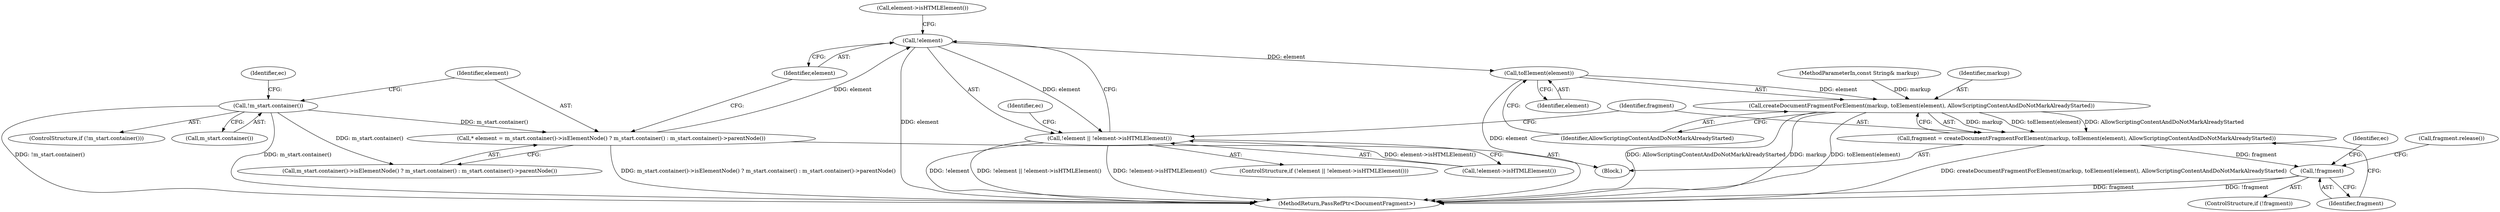 digraph "1_Chrome_73edae623529f04c668268de49d00324b96166a2@pointer" {
"1000122" [label="(Call,!element)"];
"1000114" [label="(Call,* element = m_start.container()->isElementNode() ? m_start.container() : m_start.container()->parentNode())"];
"1000105" [label="(Call,!m_start.container())"];
"1000121" [label="(Call,!element || !element->isHTMLElement())"];
"1000137" [label="(Call,toElement(element))"];
"1000135" [label="(Call,createDocumentFragmentForElement(markup, toElement(element), AllowScriptingContentAndDoNotMarkAlreadyStarted))"];
"1000133" [label="(Call,fragment = createDocumentFragmentForElement(markup, toElement(element), AllowScriptingContentAndDoNotMarkAlreadyStarted))"];
"1000141" [label="(Call,!fragment)"];
"1000106" [label="(Call,m_start.container())"];
"1000140" [label="(ControlStructure,if (!fragment))"];
"1000122" [label="(Call,!element)"];
"1000139" [label="(Identifier,AllowScriptingContentAndDoNotMarkAlreadyStarted)"];
"1000116" [label="(Call,m_start.container()->isElementNode() ? m_start.container() : m_start.container()->parentNode())"];
"1000114" [label="(Call,* element = m_start.container()->isElementNode() ? m_start.container() : m_start.container()->parentNode())"];
"1000101" [label="(MethodParameterIn,const String& markup)"];
"1000125" [label="(Call,element->isHTMLElement())"];
"1000128" [label="(Identifier,ec)"];
"1000133" [label="(Call,fragment = createDocumentFragmentForElement(markup, toElement(element), AllowScriptingContentAndDoNotMarkAlreadyStarted))"];
"1000103" [label="(Block,)"];
"1000151" [label="(MethodReturn,PassRefPtr<DocumentFragment>)"];
"1000109" [label="(Identifier,ec)"];
"1000150" [label="(Call,fragment.release())"];
"1000136" [label="(Identifier,markup)"];
"1000115" [label="(Identifier,element)"];
"1000138" [label="(Identifier,element)"];
"1000137" [label="(Call,toElement(element))"];
"1000121" [label="(Call,!element || !element->isHTMLElement())"];
"1000142" [label="(Identifier,fragment)"];
"1000123" [label="(Identifier,element)"];
"1000105" [label="(Call,!m_start.container())"];
"1000104" [label="(ControlStructure,if (!m_start.container()))"];
"1000135" [label="(Call,createDocumentFragmentForElement(markup, toElement(element), AllowScriptingContentAndDoNotMarkAlreadyStarted))"];
"1000134" [label="(Identifier,fragment)"];
"1000141" [label="(Call,!fragment)"];
"1000120" [label="(ControlStructure,if (!element || !element->isHTMLElement()))"];
"1000124" [label="(Call,!element->isHTMLElement())"];
"1000145" [label="(Identifier,ec)"];
"1000122" -> "1000121"  [label="AST: "];
"1000122" -> "1000123"  [label="CFG: "];
"1000123" -> "1000122"  [label="AST: "];
"1000125" -> "1000122"  [label="CFG: "];
"1000121" -> "1000122"  [label="CFG: "];
"1000122" -> "1000151"  [label="DDG: element"];
"1000122" -> "1000121"  [label="DDG: element"];
"1000114" -> "1000122"  [label="DDG: element"];
"1000122" -> "1000137"  [label="DDG: element"];
"1000114" -> "1000103"  [label="AST: "];
"1000114" -> "1000116"  [label="CFG: "];
"1000115" -> "1000114"  [label="AST: "];
"1000116" -> "1000114"  [label="AST: "];
"1000123" -> "1000114"  [label="CFG: "];
"1000114" -> "1000151"  [label="DDG: m_start.container()->isElementNode() ? m_start.container() : m_start.container()->parentNode()"];
"1000105" -> "1000114"  [label="DDG: m_start.container()"];
"1000105" -> "1000104"  [label="AST: "];
"1000105" -> "1000106"  [label="CFG: "];
"1000106" -> "1000105"  [label="AST: "];
"1000109" -> "1000105"  [label="CFG: "];
"1000115" -> "1000105"  [label="CFG: "];
"1000105" -> "1000151"  [label="DDG: !m_start.container()"];
"1000105" -> "1000151"  [label="DDG: m_start.container()"];
"1000105" -> "1000116"  [label="DDG: m_start.container()"];
"1000121" -> "1000120"  [label="AST: "];
"1000121" -> "1000124"  [label="CFG: "];
"1000124" -> "1000121"  [label="AST: "];
"1000128" -> "1000121"  [label="CFG: "];
"1000134" -> "1000121"  [label="CFG: "];
"1000121" -> "1000151"  [label="DDG: !element || !element->isHTMLElement()"];
"1000121" -> "1000151"  [label="DDG: !element->isHTMLElement()"];
"1000121" -> "1000151"  [label="DDG: !element"];
"1000124" -> "1000121"  [label="DDG: element->isHTMLElement()"];
"1000137" -> "1000135"  [label="AST: "];
"1000137" -> "1000138"  [label="CFG: "];
"1000138" -> "1000137"  [label="AST: "];
"1000139" -> "1000137"  [label="CFG: "];
"1000137" -> "1000151"  [label="DDG: element"];
"1000137" -> "1000135"  [label="DDG: element"];
"1000135" -> "1000133"  [label="AST: "];
"1000135" -> "1000139"  [label="CFG: "];
"1000136" -> "1000135"  [label="AST: "];
"1000139" -> "1000135"  [label="AST: "];
"1000133" -> "1000135"  [label="CFG: "];
"1000135" -> "1000151"  [label="DDG: AllowScriptingContentAndDoNotMarkAlreadyStarted"];
"1000135" -> "1000151"  [label="DDG: markup"];
"1000135" -> "1000151"  [label="DDG: toElement(element)"];
"1000135" -> "1000133"  [label="DDG: markup"];
"1000135" -> "1000133"  [label="DDG: toElement(element)"];
"1000135" -> "1000133"  [label="DDG: AllowScriptingContentAndDoNotMarkAlreadyStarted"];
"1000101" -> "1000135"  [label="DDG: markup"];
"1000133" -> "1000103"  [label="AST: "];
"1000134" -> "1000133"  [label="AST: "];
"1000142" -> "1000133"  [label="CFG: "];
"1000133" -> "1000151"  [label="DDG: createDocumentFragmentForElement(markup, toElement(element), AllowScriptingContentAndDoNotMarkAlreadyStarted)"];
"1000133" -> "1000141"  [label="DDG: fragment"];
"1000141" -> "1000140"  [label="AST: "];
"1000141" -> "1000142"  [label="CFG: "];
"1000142" -> "1000141"  [label="AST: "];
"1000145" -> "1000141"  [label="CFG: "];
"1000150" -> "1000141"  [label="CFG: "];
"1000141" -> "1000151"  [label="DDG: fragment"];
"1000141" -> "1000151"  [label="DDG: !fragment"];
}
